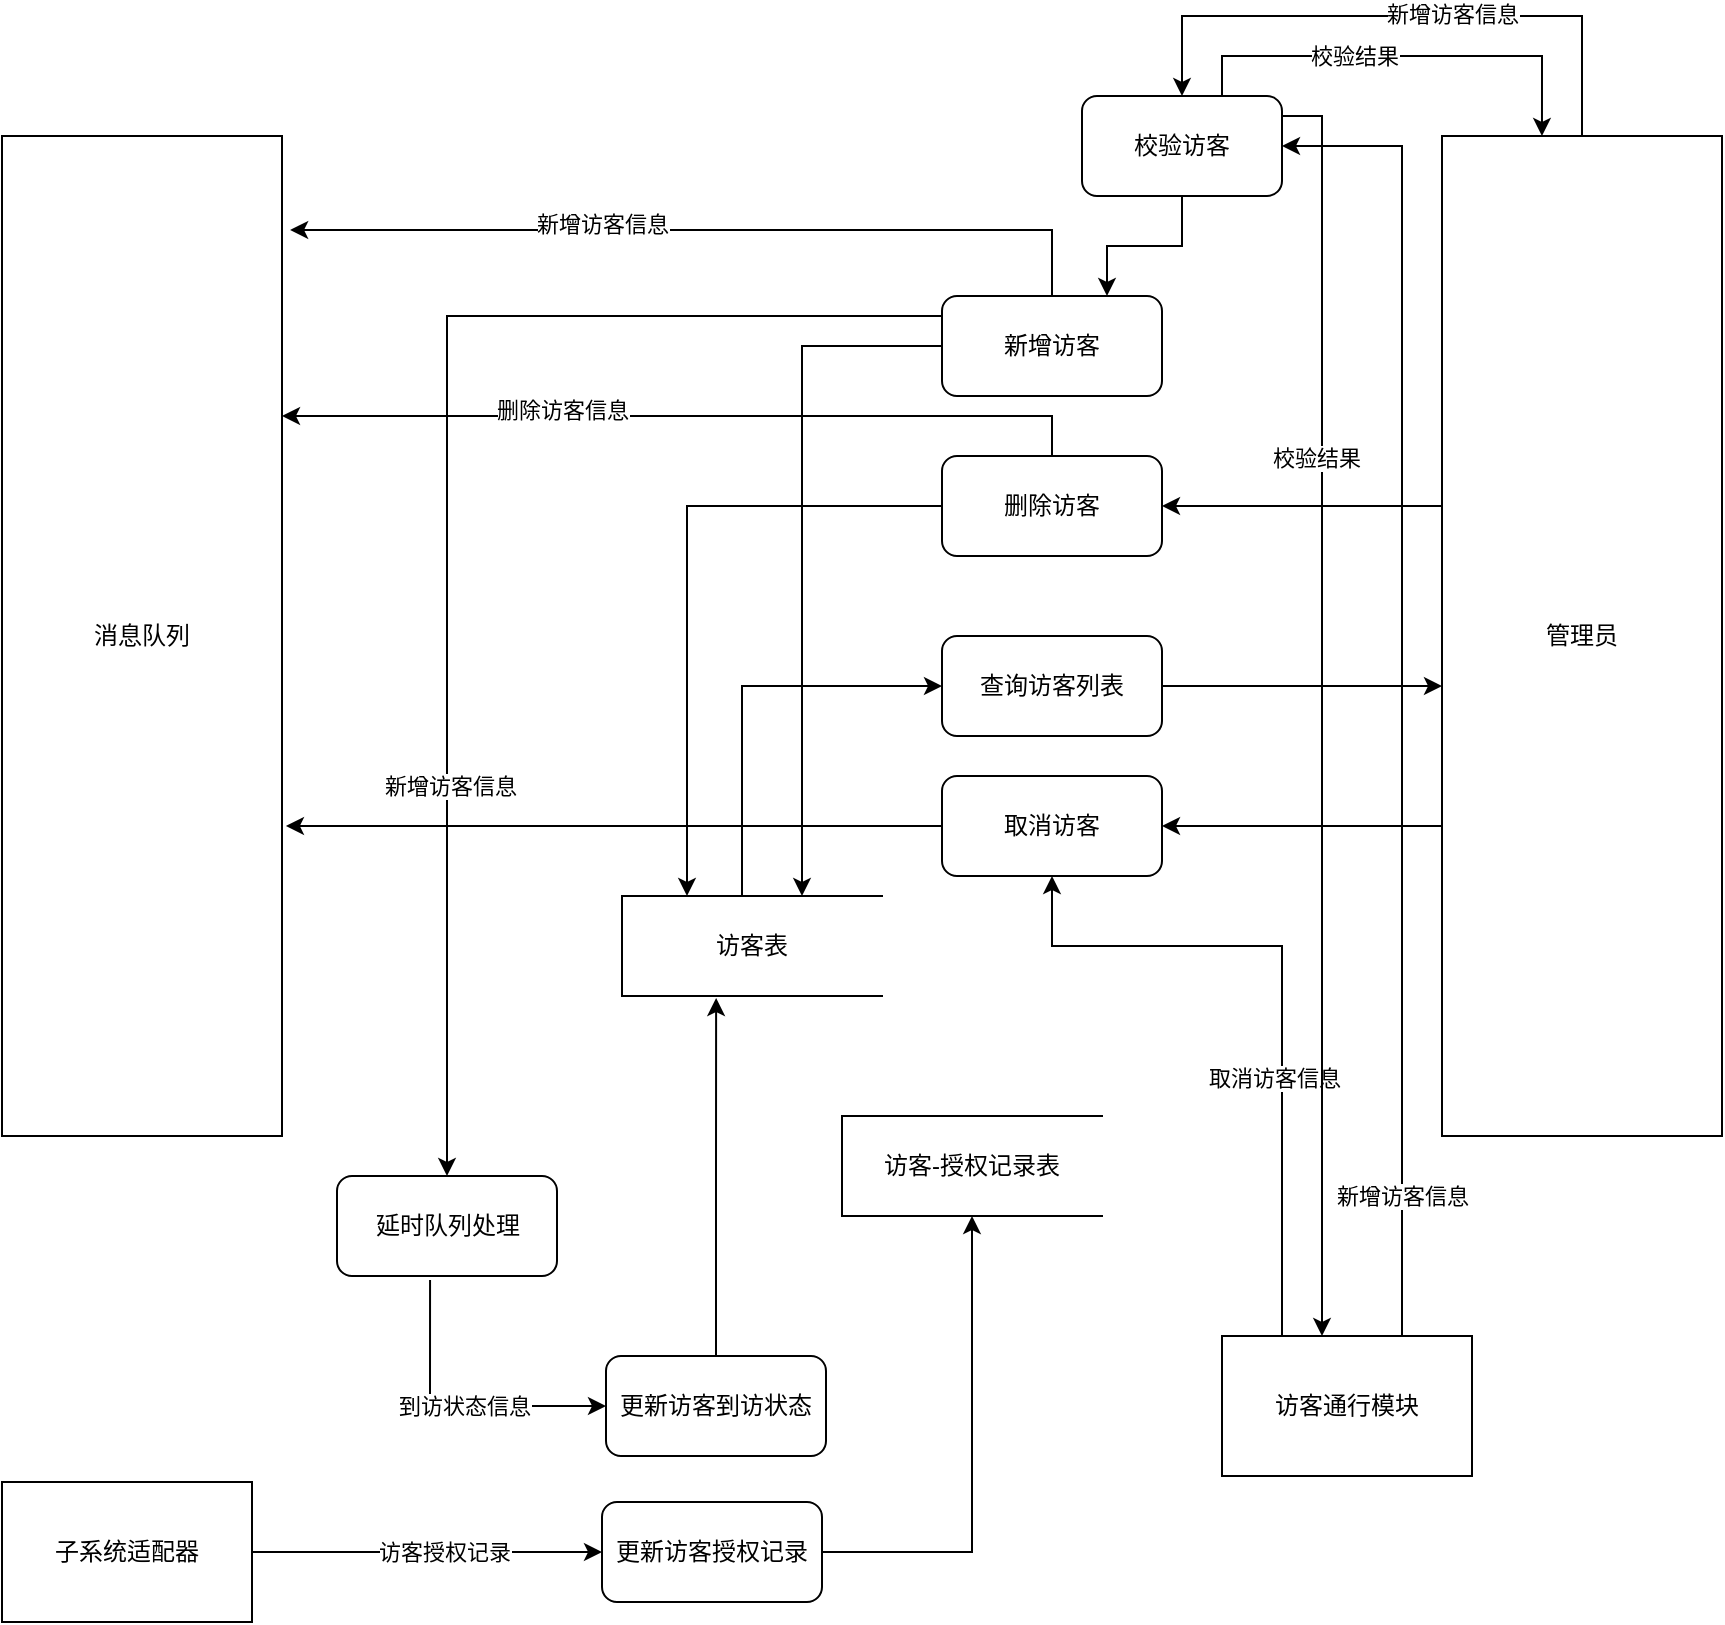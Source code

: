 <mxfile version="24.6.4" type="github">
  <diagram name="第 1 页" id="emYKHJB1NBSYCXd7v77e">
    <mxGraphModel dx="1242" dy="819" grid="1" gridSize="10" guides="1" tooltips="1" connect="1" arrows="1" fold="1" page="1" pageScale="1" pageWidth="1654" pageHeight="2336" math="0" shadow="0">
      <root>
        <mxCell id="0" />
        <mxCell id="1" parent="0" />
        <mxCell id="0phpjLP4zlJQy8E7lRai-10" style="edgeStyle=orthogonalEdgeStyle;rounded=0;orthogonalLoop=1;jettySize=auto;html=1;entryX=0;entryY=0.5;entryDx=0;entryDy=0;" parent="1" source="0phpjLP4zlJQy8E7lRai-1" target="0phpjLP4zlJQy8E7lRai-7" edge="1">
          <mxGeometry relative="1" as="geometry">
            <Array as="points">
              <mxPoint x="540" y="355" />
            </Array>
          </mxGeometry>
        </mxCell>
        <mxCell id="0phpjLP4zlJQy8E7lRai-1" value="访客表" style="shape=partialRectangle;whiteSpace=wrap;html=1;bottom=1;right=1;left=1;top=0;fillColor=none;routingCenterX=-0.5;direction=south;" parent="1" vertex="1">
          <mxGeometry x="480" y="460" width="130" height="50" as="geometry" />
        </mxCell>
        <mxCell id="0phpjLP4zlJQy8E7lRai-2" value="消息队列" style="rounded=0;whiteSpace=wrap;html=1;" parent="1" vertex="1">
          <mxGeometry x="170" y="80" width="140" height="500" as="geometry" />
        </mxCell>
        <mxCell id="0phpjLP4zlJQy8E7lRai-12" style="edgeStyle=orthogonalEdgeStyle;rounded=0;orthogonalLoop=1;jettySize=auto;html=1;entryX=1;entryY=0.5;entryDx=0;entryDy=0;" parent="1" source="0phpjLP4zlJQy8E7lRai-3" target="0phpjLP4zlJQy8E7lRai-5" edge="1">
          <mxGeometry relative="1" as="geometry">
            <Array as="points">
              <mxPoint x="860" y="265" />
              <mxPoint x="860" y="265" />
            </Array>
          </mxGeometry>
        </mxCell>
        <mxCell id="0phpjLP4zlJQy8E7lRai-13" style="edgeStyle=orthogonalEdgeStyle;rounded=0;orthogonalLoop=1;jettySize=auto;html=1;entryX=0.5;entryY=0;entryDx=0;entryDy=0;" parent="1" source="0phpjLP4zlJQy8E7lRai-3" target="qVtAXlUNlhjztxOwP9lv-9" edge="1">
          <mxGeometry relative="1" as="geometry">
            <Array as="points">
              <mxPoint x="960" y="20" />
              <mxPoint x="760" y="20" />
            </Array>
          </mxGeometry>
        </mxCell>
        <mxCell id="qVtAXlUNlhjztxOwP9lv-11" value="新增访客信息" style="edgeLabel;html=1;align=center;verticalAlign=middle;resizable=0;points=[];" parent="0phpjLP4zlJQy8E7lRai-13" vertex="1" connectable="0">
          <mxGeometry x="-0.168" y="-1" relative="1" as="geometry">
            <mxPoint as="offset" />
          </mxGeometry>
        </mxCell>
        <mxCell id="0A7oqAdJbyhDDZPTeTei-2" style="edgeStyle=orthogonalEdgeStyle;rounded=0;orthogonalLoop=1;jettySize=auto;html=1;entryX=1;entryY=0.5;entryDx=0;entryDy=0;" parent="1" source="0phpjLP4zlJQy8E7lRai-3" target="0A7oqAdJbyhDDZPTeTei-1" edge="1">
          <mxGeometry relative="1" as="geometry">
            <Array as="points">
              <mxPoint x="860" y="425" />
              <mxPoint x="860" y="425" />
            </Array>
          </mxGeometry>
        </mxCell>
        <mxCell id="0phpjLP4zlJQy8E7lRai-3" value="管理员" style="rounded=0;whiteSpace=wrap;html=1;" parent="1" vertex="1">
          <mxGeometry x="890" y="80" width="140" height="500" as="geometry" />
        </mxCell>
        <mxCell id="0phpjLP4zlJQy8E7lRai-15" style="edgeStyle=orthogonalEdgeStyle;rounded=0;orthogonalLoop=1;jettySize=auto;html=1;entryX=0;entryY=0.75;entryDx=0;entryDy=0;" parent="1" source="0phpjLP4zlJQy8E7lRai-5" target="0phpjLP4zlJQy8E7lRai-1" edge="1">
          <mxGeometry relative="1" as="geometry" />
        </mxCell>
        <mxCell id="0phpjLP4zlJQy8E7lRai-5" value="删除访客" style="rounded=1;whiteSpace=wrap;html=1;" parent="1" vertex="1">
          <mxGeometry x="640" y="240" width="110" height="50" as="geometry" />
        </mxCell>
        <mxCell id="0phpjLP4zlJQy8E7lRai-14" style="edgeStyle=orthogonalEdgeStyle;rounded=0;orthogonalLoop=1;jettySize=auto;html=1;" parent="1" source="0phpjLP4zlJQy8E7lRai-6" target="0phpjLP4zlJQy8E7lRai-1" edge="1">
          <mxGeometry relative="1" as="geometry">
            <Array as="points">
              <mxPoint x="570" y="185" />
            </Array>
          </mxGeometry>
        </mxCell>
        <mxCell id="KNgRye7F1tS_ezLC6Gzn-5" style="edgeStyle=orthogonalEdgeStyle;rounded=0;orthogonalLoop=1;jettySize=auto;html=1;entryX=0.5;entryY=0;entryDx=0;entryDy=0;" edge="1" parent="1" source="0phpjLP4zlJQy8E7lRai-6" target="KNgRye7F1tS_ezLC6Gzn-11">
          <mxGeometry relative="1" as="geometry">
            <mxPoint x="393" y="500" as="targetPoint" />
            <Array as="points">
              <mxPoint x="393" y="170" />
            </Array>
          </mxGeometry>
        </mxCell>
        <mxCell id="KNgRye7F1tS_ezLC6Gzn-6" value="新增访客信息" style="edgeLabel;html=1;align=center;verticalAlign=middle;resizable=0;points=[];" vertex="1" connectable="0" parent="KNgRye7F1tS_ezLC6Gzn-5">
          <mxGeometry x="0.425" y="1" relative="1" as="geometry">
            <mxPoint as="offset" />
          </mxGeometry>
        </mxCell>
        <mxCell id="0phpjLP4zlJQy8E7lRai-6" value="新增访客" style="rounded=1;whiteSpace=wrap;html=1;" parent="1" vertex="1">
          <mxGeometry x="640" y="160" width="110" height="50" as="geometry" />
        </mxCell>
        <mxCell id="0phpjLP4zlJQy8E7lRai-11" style="edgeStyle=orthogonalEdgeStyle;rounded=0;orthogonalLoop=1;jettySize=auto;html=1;" parent="1" source="0phpjLP4zlJQy8E7lRai-7" target="0phpjLP4zlJQy8E7lRai-3" edge="1">
          <mxGeometry relative="1" as="geometry">
            <Array as="points">
              <mxPoint x="860" y="355" />
              <mxPoint x="860" y="355" />
            </Array>
          </mxGeometry>
        </mxCell>
        <mxCell id="0phpjLP4zlJQy8E7lRai-7" value="查询访客列表" style="rounded=1;whiteSpace=wrap;html=1;" parent="1" vertex="1">
          <mxGeometry x="640" y="330" width="110" height="50" as="geometry" />
        </mxCell>
        <mxCell id="0phpjLP4zlJQy8E7lRai-16" style="edgeStyle=orthogonalEdgeStyle;rounded=0;orthogonalLoop=1;jettySize=auto;html=1;entryX=1.029;entryY=0.094;entryDx=0;entryDy=0;entryPerimeter=0;" parent="1" source="0phpjLP4zlJQy8E7lRai-6" target="0phpjLP4zlJQy8E7lRai-2" edge="1">
          <mxGeometry relative="1" as="geometry">
            <Array as="points">
              <mxPoint x="695" y="127" />
            </Array>
          </mxGeometry>
        </mxCell>
        <mxCell id="0phpjLP4zlJQy8E7lRai-18" value="新增访客信息" style="edgeLabel;html=1;align=center;verticalAlign=middle;resizable=0;points=[];" parent="0phpjLP4zlJQy8E7lRai-16" vertex="1" connectable="0">
          <mxGeometry x="0.387" y="-3" relative="1" as="geometry">
            <mxPoint x="29" as="offset" />
          </mxGeometry>
        </mxCell>
        <mxCell id="0phpjLP4zlJQy8E7lRai-17" style="edgeStyle=orthogonalEdgeStyle;rounded=0;orthogonalLoop=1;jettySize=auto;html=1;" parent="1" source="0phpjLP4zlJQy8E7lRai-5" edge="1">
          <mxGeometry relative="1" as="geometry">
            <mxPoint x="310" y="220" as="targetPoint" />
            <Array as="points">
              <mxPoint x="695" y="220" />
              <mxPoint x="310" y="220" />
            </Array>
          </mxGeometry>
        </mxCell>
        <mxCell id="0phpjLP4zlJQy8E7lRai-19" value="删除访客信息" style="edgeLabel;html=1;align=center;verticalAlign=middle;resizable=0;points=[];" parent="0phpjLP4zlJQy8E7lRai-17" vertex="1" connectable="0">
          <mxGeometry x="0.57" y="-3" relative="1" as="geometry">
            <mxPoint x="53" as="offset" />
          </mxGeometry>
        </mxCell>
        <mxCell id="0A7oqAdJbyhDDZPTeTei-1" value="取消访客" style="rounded=1;whiteSpace=wrap;html=1;" parent="1" vertex="1">
          <mxGeometry x="640" y="400" width="110" height="50" as="geometry" />
        </mxCell>
        <mxCell id="0A7oqAdJbyhDDZPTeTei-5" style="edgeStyle=orthogonalEdgeStyle;rounded=0;orthogonalLoop=1;jettySize=auto;html=1;entryX=1.014;entryY=0.69;entryDx=0;entryDy=0;entryPerimeter=0;" parent="1" source="0A7oqAdJbyhDDZPTeTei-1" target="0phpjLP4zlJQy8E7lRai-2" edge="1">
          <mxGeometry relative="1" as="geometry" />
        </mxCell>
        <mxCell id="6EpYckCnXORw8MfI2EPD-3" style="edgeStyle=orthogonalEdgeStyle;rounded=0;orthogonalLoop=1;jettySize=auto;html=1;entryX=0;entryY=0.5;entryDx=0;entryDy=0;" parent="1" source="abeHshuv27DSIOBXUmLj-2" target="6EpYckCnXORw8MfI2EPD-2" edge="1">
          <mxGeometry relative="1" as="geometry" />
        </mxCell>
        <mxCell id="6EpYckCnXORw8MfI2EPD-5" value="访客授权记录" style="edgeLabel;html=1;align=center;verticalAlign=middle;resizable=0;points=[];" parent="6EpYckCnXORw8MfI2EPD-3" vertex="1" connectable="0">
          <mxGeometry x="-0.287" y="-4" relative="1" as="geometry">
            <mxPoint x="33" y="-4" as="offset" />
          </mxGeometry>
        </mxCell>
        <mxCell id="abeHshuv27DSIOBXUmLj-2" value="子系统适配器" style="rounded=0;whiteSpace=wrap;html=1;" parent="1" vertex="1">
          <mxGeometry x="170" y="753" width="125" height="70" as="geometry" />
        </mxCell>
        <mxCell id="qVtAXlUNlhjztxOwP9lv-2" style="edgeStyle=orthogonalEdgeStyle;rounded=0;orthogonalLoop=1;jettySize=auto;html=1;entryX=1;entryY=0.5;entryDx=0;entryDy=0;" parent="1" source="qVtAXlUNlhjztxOwP9lv-1" target="qVtAXlUNlhjztxOwP9lv-9" edge="1">
          <mxGeometry relative="1" as="geometry">
            <Array as="points">
              <mxPoint x="870" y="85" />
            </Array>
          </mxGeometry>
        </mxCell>
        <mxCell id="qVtAXlUNlhjztxOwP9lv-8" value="新增访客信息" style="edgeLabel;html=1;align=center;verticalAlign=middle;resizable=0;points=[];" parent="qVtAXlUNlhjztxOwP9lv-2" vertex="1" connectable="0">
          <mxGeometry x="-0.261" relative="1" as="geometry">
            <mxPoint y="172" as="offset" />
          </mxGeometry>
        </mxCell>
        <mxCell id="qVtAXlUNlhjztxOwP9lv-3" style="edgeStyle=orthogonalEdgeStyle;rounded=0;orthogonalLoop=1;jettySize=auto;html=1;" parent="1" source="qVtAXlUNlhjztxOwP9lv-1" target="0A7oqAdJbyhDDZPTeTei-1" edge="1">
          <mxGeometry relative="1" as="geometry">
            <Array as="points">
              <mxPoint x="810" y="485" />
              <mxPoint x="695" y="485" />
            </Array>
          </mxGeometry>
        </mxCell>
        <mxCell id="qVtAXlUNlhjztxOwP9lv-6" value="取消访客信息" style="edgeLabel;html=1;align=center;verticalAlign=middle;resizable=0;points=[];" parent="qVtAXlUNlhjztxOwP9lv-3" vertex="1" connectable="0">
          <mxGeometry x="-0.252" y="4" relative="1" as="geometry">
            <mxPoint as="offset" />
          </mxGeometry>
        </mxCell>
        <mxCell id="qVtAXlUNlhjztxOwP9lv-1" value="访客通行模块" style="rounded=0;whiteSpace=wrap;html=1;" parent="1" vertex="1">
          <mxGeometry x="780" y="680" width="125" height="70" as="geometry" />
        </mxCell>
        <mxCell id="qVtAXlUNlhjztxOwP9lv-10" style="edgeStyle=orthogonalEdgeStyle;rounded=0;orthogonalLoop=1;jettySize=auto;html=1;entryX=0.75;entryY=0;entryDx=0;entryDy=0;" parent="1" source="qVtAXlUNlhjztxOwP9lv-9" target="0phpjLP4zlJQy8E7lRai-6" edge="1">
          <mxGeometry relative="1" as="geometry" />
        </mxCell>
        <mxCell id="KNgRye7F1tS_ezLC6Gzn-2" style="edgeStyle=orthogonalEdgeStyle;rounded=0;orthogonalLoop=1;jettySize=auto;html=1;" edge="1" parent="1" source="qVtAXlUNlhjztxOwP9lv-9" target="qVtAXlUNlhjztxOwP9lv-1">
          <mxGeometry relative="1" as="geometry">
            <Array as="points">
              <mxPoint x="830" y="70" />
            </Array>
          </mxGeometry>
        </mxCell>
        <mxCell id="KNgRye7F1tS_ezLC6Gzn-3" value="校验结果" style="edgeLabel;html=1;align=center;verticalAlign=middle;resizable=0;points=[];" vertex="1" connectable="0" parent="KNgRye7F1tS_ezLC6Gzn-2">
          <mxGeometry x="-0.394" y="-2" relative="1" as="geometry">
            <mxPoint x="-1" as="offset" />
          </mxGeometry>
        </mxCell>
        <mxCell id="qVtAXlUNlhjztxOwP9lv-9" value="校验访客" style="rounded=1;whiteSpace=wrap;html=1;" parent="1" vertex="1">
          <mxGeometry x="710" y="60" width="100" height="50" as="geometry" />
        </mxCell>
        <mxCell id="qVtAXlUNlhjztxOwP9lv-12" value="访客-授权记录表" style="shape=partialRectangle;whiteSpace=wrap;html=1;bottom=1;right=1;left=1;top=0;fillColor=none;routingCenterX=-0.5;direction=south;" parent="1" vertex="1">
          <mxGeometry x="590" y="570" width="130" height="50" as="geometry" />
        </mxCell>
        <mxCell id="6EpYckCnXORw8MfI2EPD-4" style="edgeStyle=orthogonalEdgeStyle;rounded=0;orthogonalLoop=1;jettySize=auto;html=1;" parent="1" source="6EpYckCnXORw8MfI2EPD-2" target="qVtAXlUNlhjztxOwP9lv-12" edge="1">
          <mxGeometry relative="1" as="geometry" />
        </mxCell>
        <mxCell id="6EpYckCnXORw8MfI2EPD-2" value="更新访客授权记录" style="rounded=1;whiteSpace=wrap;html=1;" parent="1" vertex="1">
          <mxGeometry x="470" y="763" width="110" height="50" as="geometry" />
        </mxCell>
        <mxCell id="6EpYckCnXORw8MfI2EPD-6" value="更新访客到访状态" style="rounded=1;whiteSpace=wrap;html=1;" parent="1" vertex="1">
          <mxGeometry x="472" y="690" width="110" height="50" as="geometry" />
        </mxCell>
        <mxCell id="6EpYckCnXORw8MfI2EPD-8" style="edgeStyle=orthogonalEdgeStyle;rounded=0;orthogonalLoop=1;jettySize=auto;html=1;entryX=1.02;entryY=0.638;entryDx=0;entryDy=0;entryPerimeter=0;" parent="1" source="6EpYckCnXORw8MfI2EPD-6" target="0phpjLP4zlJQy8E7lRai-1" edge="1">
          <mxGeometry relative="1" as="geometry" />
        </mxCell>
        <mxCell id="KNgRye7F1tS_ezLC6Gzn-1" style="edgeStyle=orthogonalEdgeStyle;rounded=0;orthogonalLoop=1;jettySize=auto;html=1;entryX=0.357;entryY=0;entryDx=0;entryDy=0;entryPerimeter=0;" edge="1" parent="1" source="qVtAXlUNlhjztxOwP9lv-9" target="0phpjLP4zlJQy8E7lRai-3">
          <mxGeometry relative="1" as="geometry">
            <Array as="points">
              <mxPoint x="780" y="40" />
              <mxPoint x="940" y="40" />
            </Array>
          </mxGeometry>
        </mxCell>
        <mxCell id="KNgRye7F1tS_ezLC6Gzn-4" value="校验结果" style="edgeLabel;html=1;align=center;verticalAlign=middle;resizable=0;points=[];" vertex="1" connectable="0" parent="KNgRye7F1tS_ezLC6Gzn-1">
          <mxGeometry x="-0.218" relative="1" as="geometry">
            <mxPoint as="offset" />
          </mxGeometry>
        </mxCell>
        <mxCell id="KNgRye7F1tS_ezLC6Gzn-13" style="edgeStyle=orthogonalEdgeStyle;rounded=0;orthogonalLoop=1;jettySize=auto;html=1;entryX=0;entryY=0.5;entryDx=0;entryDy=0;exitX=0.423;exitY=1.04;exitDx=0;exitDy=0;exitPerimeter=0;" edge="1" parent="1" source="KNgRye7F1tS_ezLC6Gzn-11" target="6EpYckCnXORw8MfI2EPD-6">
          <mxGeometry relative="1" as="geometry">
            <Array as="points">
              <mxPoint x="384" y="715" />
            </Array>
          </mxGeometry>
        </mxCell>
        <mxCell id="KNgRye7F1tS_ezLC6Gzn-14" value="到访状态信息" style="edgeLabel;html=1;align=center;verticalAlign=middle;resizable=0;points=[];" vertex="1" connectable="0" parent="KNgRye7F1tS_ezLC6Gzn-13">
          <mxGeometry x="-0.078" y="-3" relative="1" as="geometry">
            <mxPoint x="10" y="-3" as="offset" />
          </mxGeometry>
        </mxCell>
        <mxCell id="KNgRye7F1tS_ezLC6Gzn-11" value="延时队列处理" style="rounded=1;whiteSpace=wrap;html=1;" vertex="1" parent="1">
          <mxGeometry x="337.5" y="600" width="110" height="50" as="geometry" />
        </mxCell>
      </root>
    </mxGraphModel>
  </diagram>
</mxfile>
